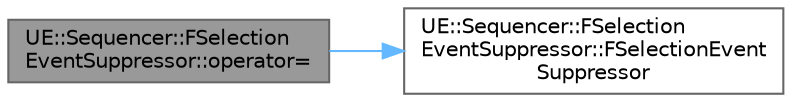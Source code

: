 digraph "UE::Sequencer::FSelectionEventSuppressor::operator="
{
 // INTERACTIVE_SVG=YES
 // LATEX_PDF_SIZE
  bgcolor="transparent";
  edge [fontname=Helvetica,fontsize=10,labelfontname=Helvetica,labelfontsize=10];
  node [fontname=Helvetica,fontsize=10,shape=box,height=0.2,width=0.4];
  rankdir="LR";
  Node1 [id="Node000001",label="UE::Sequencer::FSelection\lEventSuppressor::operator=",height=0.2,width=0.4,color="gray40", fillcolor="grey60", style="filled", fontcolor="black",tooltip=" "];
  Node1 -> Node2 [id="edge1_Node000001_Node000002",color="steelblue1",style="solid",tooltip=" "];
  Node2 [id="Node000002",label="UE::Sequencer::FSelection\lEventSuppressor::FSelectionEvent\lSuppressor",height=0.2,width=0.4,color="grey40", fillcolor="white", style="filled",URL="$df/dc3/structUE_1_1Sequencer_1_1FSelectionEventSuppressor.html#ac19a76acd61742b8e740e1262d1e75aa",tooltip=" "];
}
